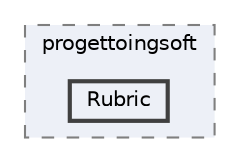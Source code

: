 digraph "src/test/java/com/mycompany/progettoingsoft/Rubric"
{
 // LATEX_PDF_SIZE
  bgcolor="transparent";
  edge [fontname=Helvetica,fontsize=10,labelfontname=Helvetica,labelfontsize=10];
  node [fontname=Helvetica,fontsize=10,shape=box,height=0.2,width=0.4];
  compound=true
  subgraph clusterdir_205811db20c247d151fbbe12d7ffedc7 {
    graph [ bgcolor="#edf0f7", pencolor="grey50", label="progettoingsoft", fontname=Helvetica,fontsize=10 style="filled,dashed", URL="dir_205811db20c247d151fbbe12d7ffedc7.html",tooltip=""]
  dir_c9951d988bab31bbb603fab3be09ca7f [label="Rubric", fillcolor="#edf0f7", color="grey25", style="filled,bold", URL="dir_c9951d988bab31bbb603fab3be09ca7f.html",tooltip=""];
  }
}
